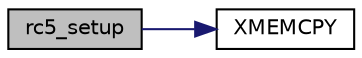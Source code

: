 digraph "rc5_setup"
{
 // LATEX_PDF_SIZE
  edge [fontname="Helvetica",fontsize="10",labelfontname="Helvetica",labelfontsize="10"];
  node [fontname="Helvetica",fontsize="10",shape=record];
  rankdir="LR";
  Node10 [label="rc5_setup",height=0.2,width=0.4,color="black", fillcolor="grey75", style="filled", fontcolor="black",tooltip="Initialize the LTC_RC5 block cipher."];
  Node10 -> Node11 [color="midnightblue",fontsize="10",style="solid",fontname="Helvetica"];
  Node11 [label="XMEMCPY",height=0.2,width=0.4,color="black", fillcolor="white", style="filled",URL="$tomcrypt__cfg_8h.html#a7691dd48d60d5fc6daf2fa7ec4c55e12",tooltip=" "];
}
